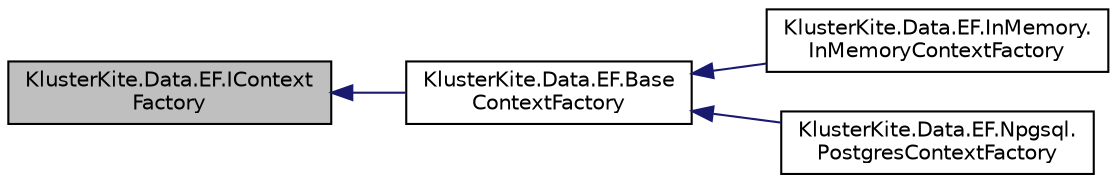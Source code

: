 digraph "KlusterKite.Data.EF.IContextFactory"
{
  edge [fontname="Helvetica",fontsize="10",labelfontname="Helvetica",labelfontsize="10"];
  node [fontname="Helvetica",fontsize="10",shape=record];
  rankdir="LR";
  Node0 [label="KlusterKite.Data.EF.IContext\lFactory",height=0.2,width=0.4,color="black", fillcolor="grey75", style="filled", fontcolor="black"];
  Node0 -> Node1 [dir="back",color="midnightblue",fontsize="10",style="solid",fontname="Helvetica"];
  Node1 [label="KlusterKite.Data.EF.Base\lContextFactory",height=0.2,width=0.4,color="black", fillcolor="white", style="filled",URL="$class_kluster_kite_1_1_data_1_1_e_f_1_1_base_context_factory.html",tooltip="Base factory to create entity framework contexts "];
  Node1 -> Node2 [dir="back",color="midnightblue",fontsize="10",style="solid",fontname="Helvetica"];
  Node2 [label="KlusterKite.Data.EF.InMemory.\lInMemoryContextFactory",height=0.2,width=0.4,color="black", fillcolor="white", style="filled",URL="$class_kluster_kite_1_1_data_1_1_e_f_1_1_in_memory_1_1_in_memory_context_factory.html",tooltip="Creates the new in memory context for tests "];
  Node1 -> Node3 [dir="back",color="midnightblue",fontsize="10",style="solid",fontname="Helvetica"];
  Node3 [label="KlusterKite.Data.EF.Npgsql.\lPostgresContextFactory",height=0.2,width=0.4,color="black", fillcolor="white", style="filled",URL="$class_kluster_kite_1_1_data_1_1_e_f_1_1_npgsql_1_1_postgres_context_factory.html",tooltip="Creates the new context with Postgres connection "];
}
